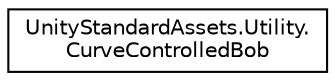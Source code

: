 digraph "Graphical Class Hierarchy"
{
 // LATEX_PDF_SIZE
  edge [fontname="Helvetica",fontsize="10",labelfontname="Helvetica",labelfontsize="10"];
  node [fontname="Helvetica",fontsize="10",shape=record];
  rankdir="LR";
  Node0 [label="UnityStandardAssets.Utility.\lCurveControlledBob",height=0.2,width=0.4,color="black", fillcolor="white", style="filled",URL="$class_unity_standard_assets_1_1_utility_1_1_curve_controlled_bob.html",tooltip=" "];
}
